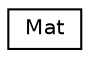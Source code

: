 digraph "Graphical Class Hierarchy"
{
 // LATEX_PDF_SIZE
  edge [fontname="Helvetica",fontsize="10",labelfontname="Helvetica",labelfontsize="10"];
  node [fontname="Helvetica",fontsize="10",shape=record];
  rankdir="LR";
  Node0 [label="Mat",height=0.2,width=0.4,color="black", fillcolor="white", style="filled",URL="$classsl_1_1Mat.html",tooltip="Mirrors the sl::Mat class used in the ZED C++ SDK to store images. Can be used to retrieve individual..."];
}
